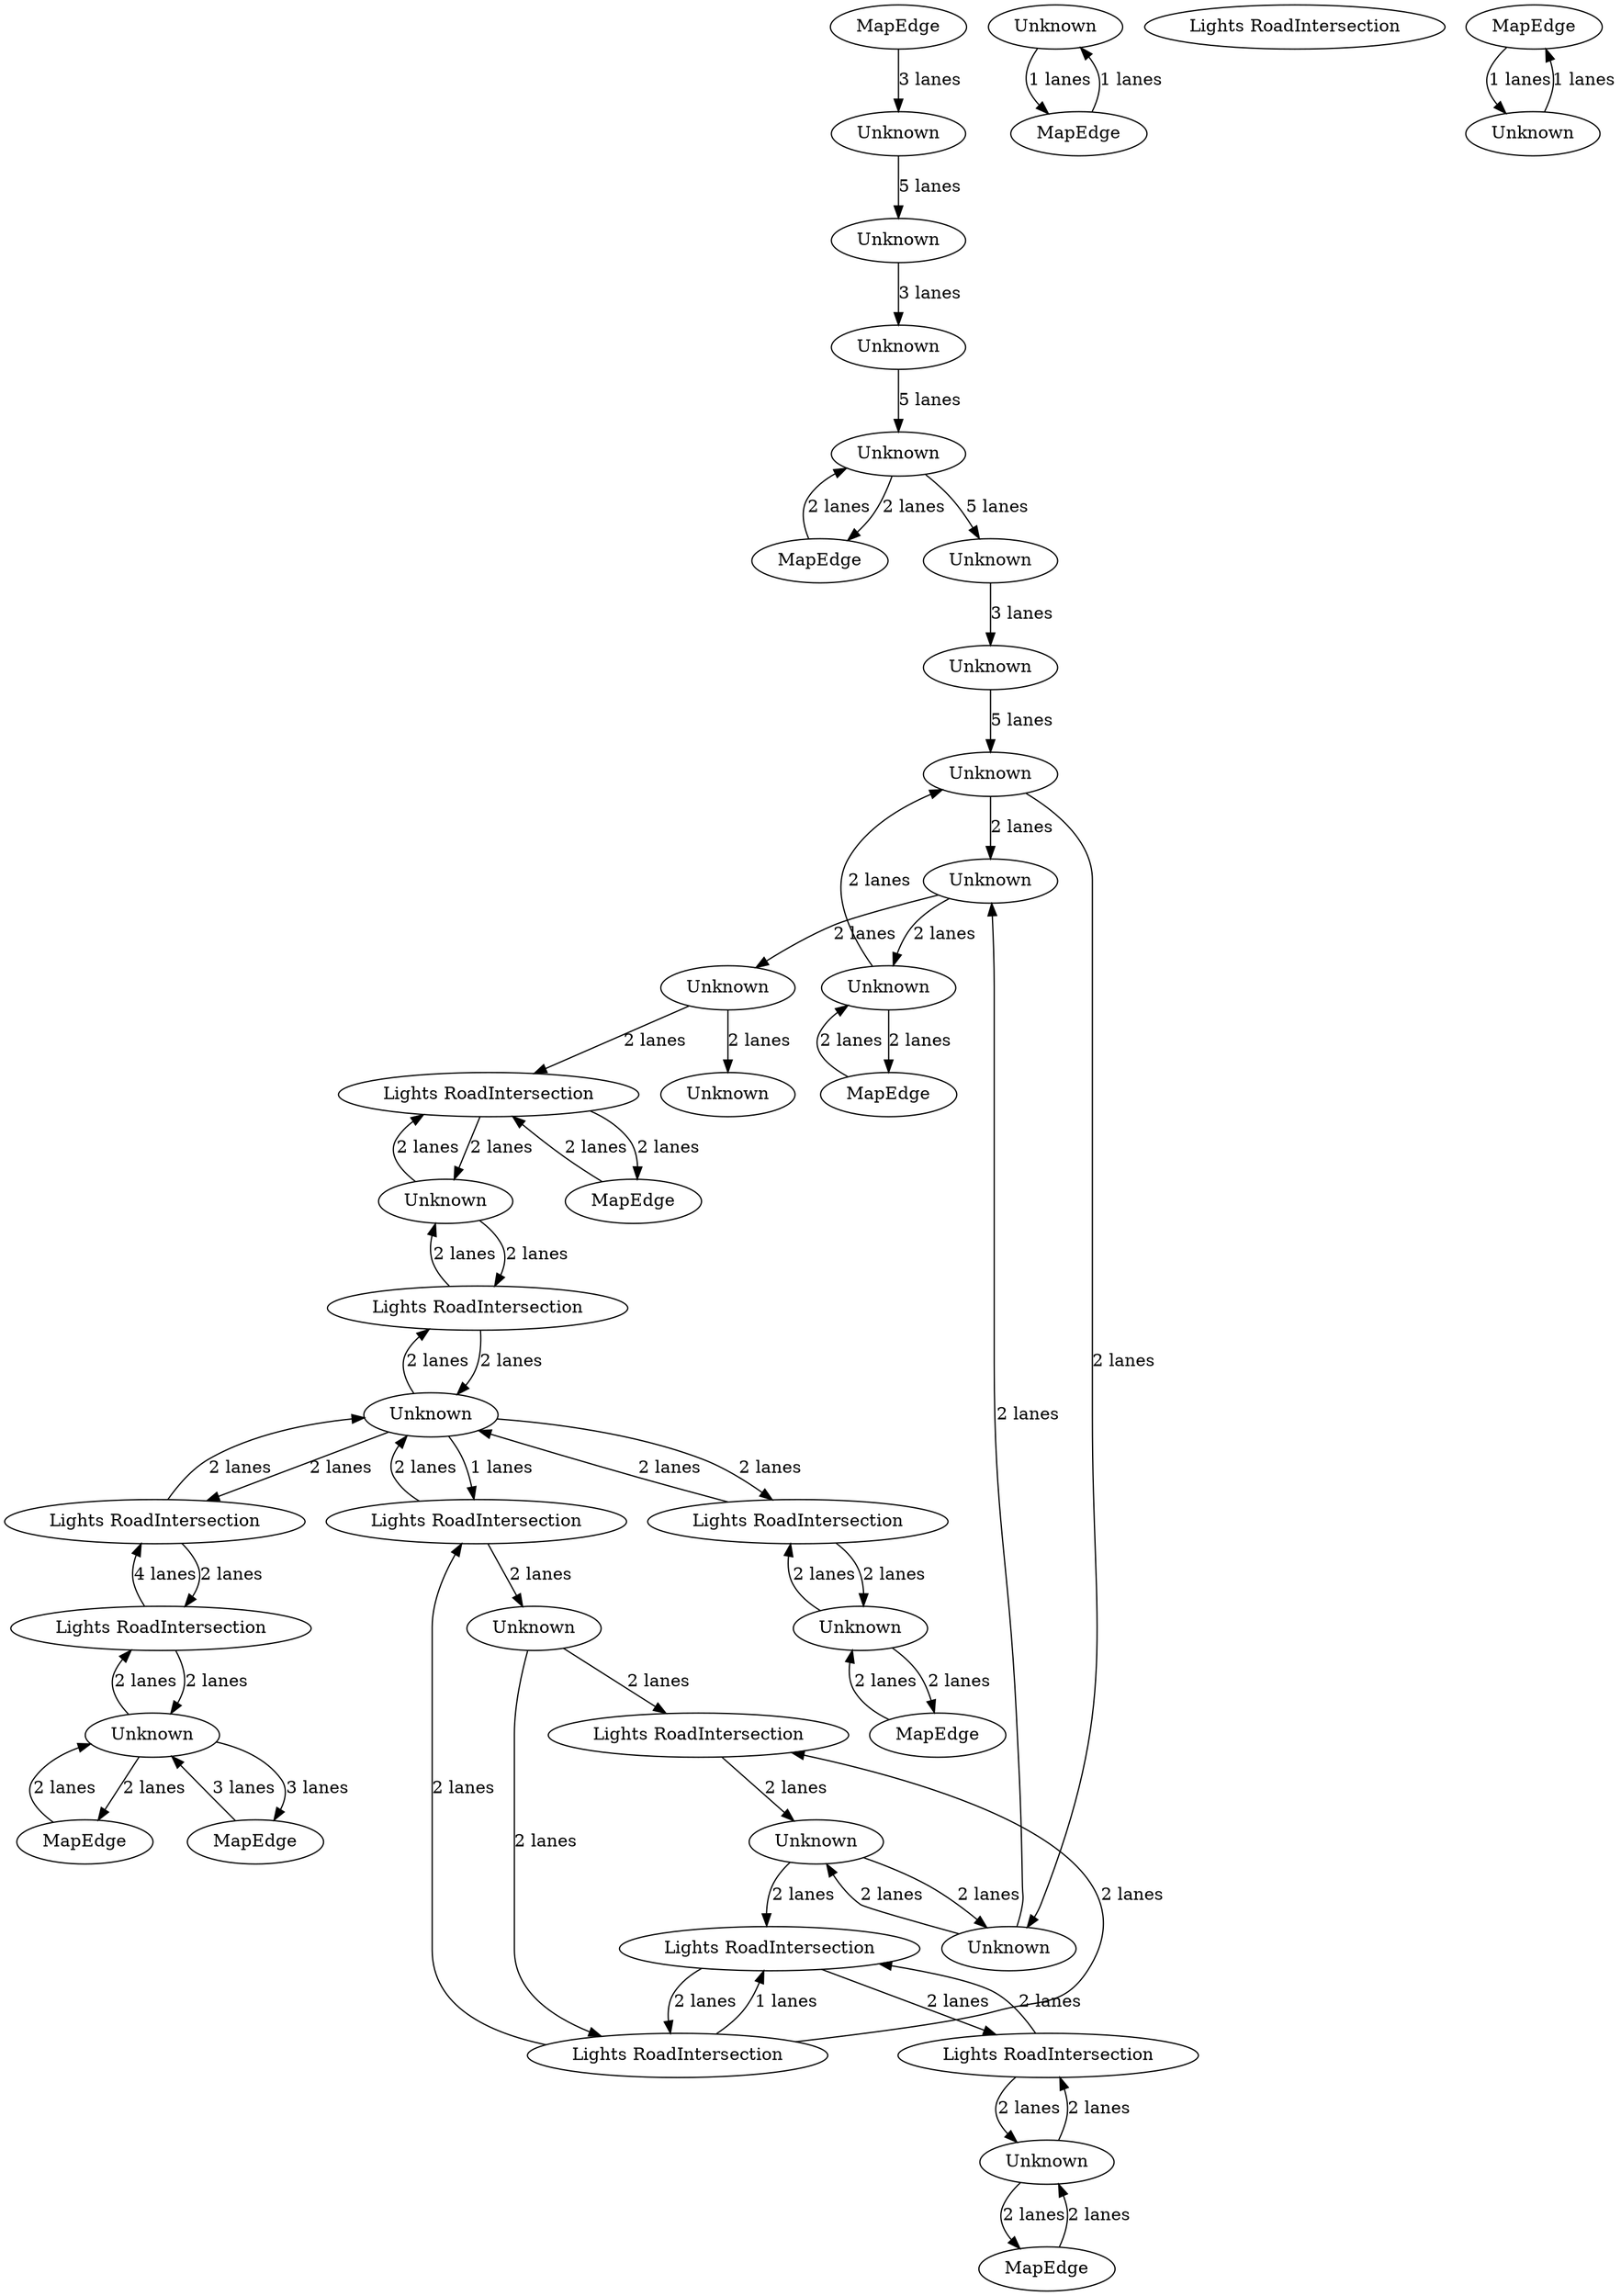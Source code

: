 digraph {
    0 [ label = "MapEdge" ]
    1 [ label = "MapEdge" ]
    2 [ label = "MapEdge" ]
    3 [ label = "MapEdge" ]
    4 [ label = "Unknown" ]
    5 [ label = "Unknown" ]
    6 [ label = "Unknown" ]
    7 [ label = "Unknown" ]
    8 [ label = "Unknown" ]
    9 [ label = "Unknown" ]
    10 [ label = "MapEdge" ]
    11 [ label = "MapEdge" ]
    12 [ label = "Lights RoadIntersection" ]
    13 [ label = "MapEdge" ]
    14 [ label = "Unknown" ]
    15 [ label = "MapEdge" ]
    16 [ label = "Unknown" ]
    17 [ label = "Lights RoadIntersection" ]
    18 [ label = "Unknown" ]
    19 [ label = "Lights RoadIntersection" ]
    20 [ label = "Unknown" ]
    21 [ label = "Unknown" ]
    22 [ label = "Unknown" ]
    23 [ label = "Lights RoadIntersection" ]
    24 [ label = "MapEdge" ]
    25 [ label = "Unknown" ]
    26 [ label = "Lights RoadIntersection" ]
    27 [ label = "Unknown" ]
    28 [ label = "Lights RoadIntersection" ]
    29 [ label = "Unknown" ]
    30 [ label = "Unknown" ]
    31 [ label = "Unknown" ]
    32 [ label = "Unknown" ]
    33 [ label = "Lights RoadIntersection" ]
    34 [ label = "Lights RoadIntersection" ]
    35 [ label = "Lights RoadIntersection" ]
    36 [ label = "Lights RoadIntersection" ]
    37 [ label = "Unknown" ]
    38 [ label = "Lights RoadIntersection" ]
    39 [ label = "MapEdge" ]
    40 [ label = "Unknown" ]
    41 [ label = "Unknown" ]
    15 -> 6 [ label = "1 lanes" ]
    6 -> 15 [ label = "1 lanes" ]
    10 -> 9 [ label = "2 lanes" ]
    9 -> 10 [ label = "2 lanes" ]
    3 -> 4 [ label = "2 lanes" ]
    4 -> 3 [ label = "2 lanes" ]
    9 -> 32 [ label = "5 lanes" ]
    2 -> 14 [ label = "2 lanes" ]
    14 -> 2 [ label = "2 lanes" ]
    22 -> 29 [ label = "2 lanes" ]
    29 -> 22 [ label = "2 lanes" ]
    37 -> 38 [ label = "1 lanes" ]
    38 -> 37 [ label = "2 lanes" ]
    4 -> 1 [ label = "3 lanes" ]
    1 -> 4 [ label = "3 lanes" ]
    17 -> 35 [ label = "4 lanes" ]
    5 -> 33 [ label = "2 lanes" ]
    7 -> 26 [ label = "2 lanes" ]
    8 -> 16 [ label = "2 lanes" ]
    16 -> 29 [ label = "2 lanes" ]
    26 -> 7 [ label = "2 lanes" ]
    14 -> 34 [ label = "2 lanes" ]
    19 -> 22 [ label = "2 lanes" ]
    18 -> 28 [ label = "2 lanes" ]
    18 -> 19 [ label = "2 lanes" ]
    37 -> 35 [ label = "2 lanes" ]
    35 -> 37 [ label = "2 lanes" ]
    13 -> 36 [ label = "2 lanes" ]
    36 -> 13 [ label = "2 lanes" ]
    36 -> 5 [ label = "2 lanes" ]
    5 -> 36 [ label = "2 lanes" ]
    7 -> 24 [ label = "2 lanes" ]
    24 -> 7 [ label = "2 lanes" ]
    16 -> 27 [ label = "2 lanes" ]
    28 -> 38 [ label = "2 lanes" ]
    28 -> 19 [ label = "2 lanes" ]
    0 -> 41 [ label = "3 lanes" ]
    27 -> 8 [ label = "2 lanes" ]
    29 -> 27 [ label = "2 lanes" ]
    25 -> 31 [ label = "3 lanes" ]
    21 -> 36 [ label = "2 lanes" ]
    32 -> 30 [ label = "3 lanes" ]
    31 -> 9 [ label = "5 lanes" ]
    21 -> 20 [ label = "2 lanes" ]
    8 -> 11 [ label = "2 lanes" ]
    11 -> 8 [ label = "2 lanes" ]
    23 -> 26 [ label = "2 lanes" ]
    26 -> 23 [ label = "2 lanes" ]
    30 -> 16 [ label = "5 lanes" ]
    22 -> 23 [ label = "2 lanes" ]
    35 -> 17 [ label = "2 lanes" ]
    17 -> 4 [ label = "2 lanes" ]
    4 -> 17 [ label = "2 lanes" ]
    33 -> 37 [ label = "2 lanes" ]
    37 -> 33 [ label = "2 lanes" ]
    38 -> 18 [ label = "2 lanes" ]
    34 -> 14 [ label = "2 lanes" ]
    33 -> 5 [ label = "2 lanes" ]
    28 -> 23 [ label = "1 lanes" ]
    23 -> 28 [ label = "2 lanes" ]
    34 -> 37 [ label = "2 lanes" ]
    37 -> 34 [ label = "2 lanes" ]
    39 -> 40 [ label = "1 lanes" ]
    40 -> 39 [ label = "1 lanes" ]
    27 -> 21 [ label = "2 lanes" ]
    41 -> 25 [ label = "5 lanes" ]
}

